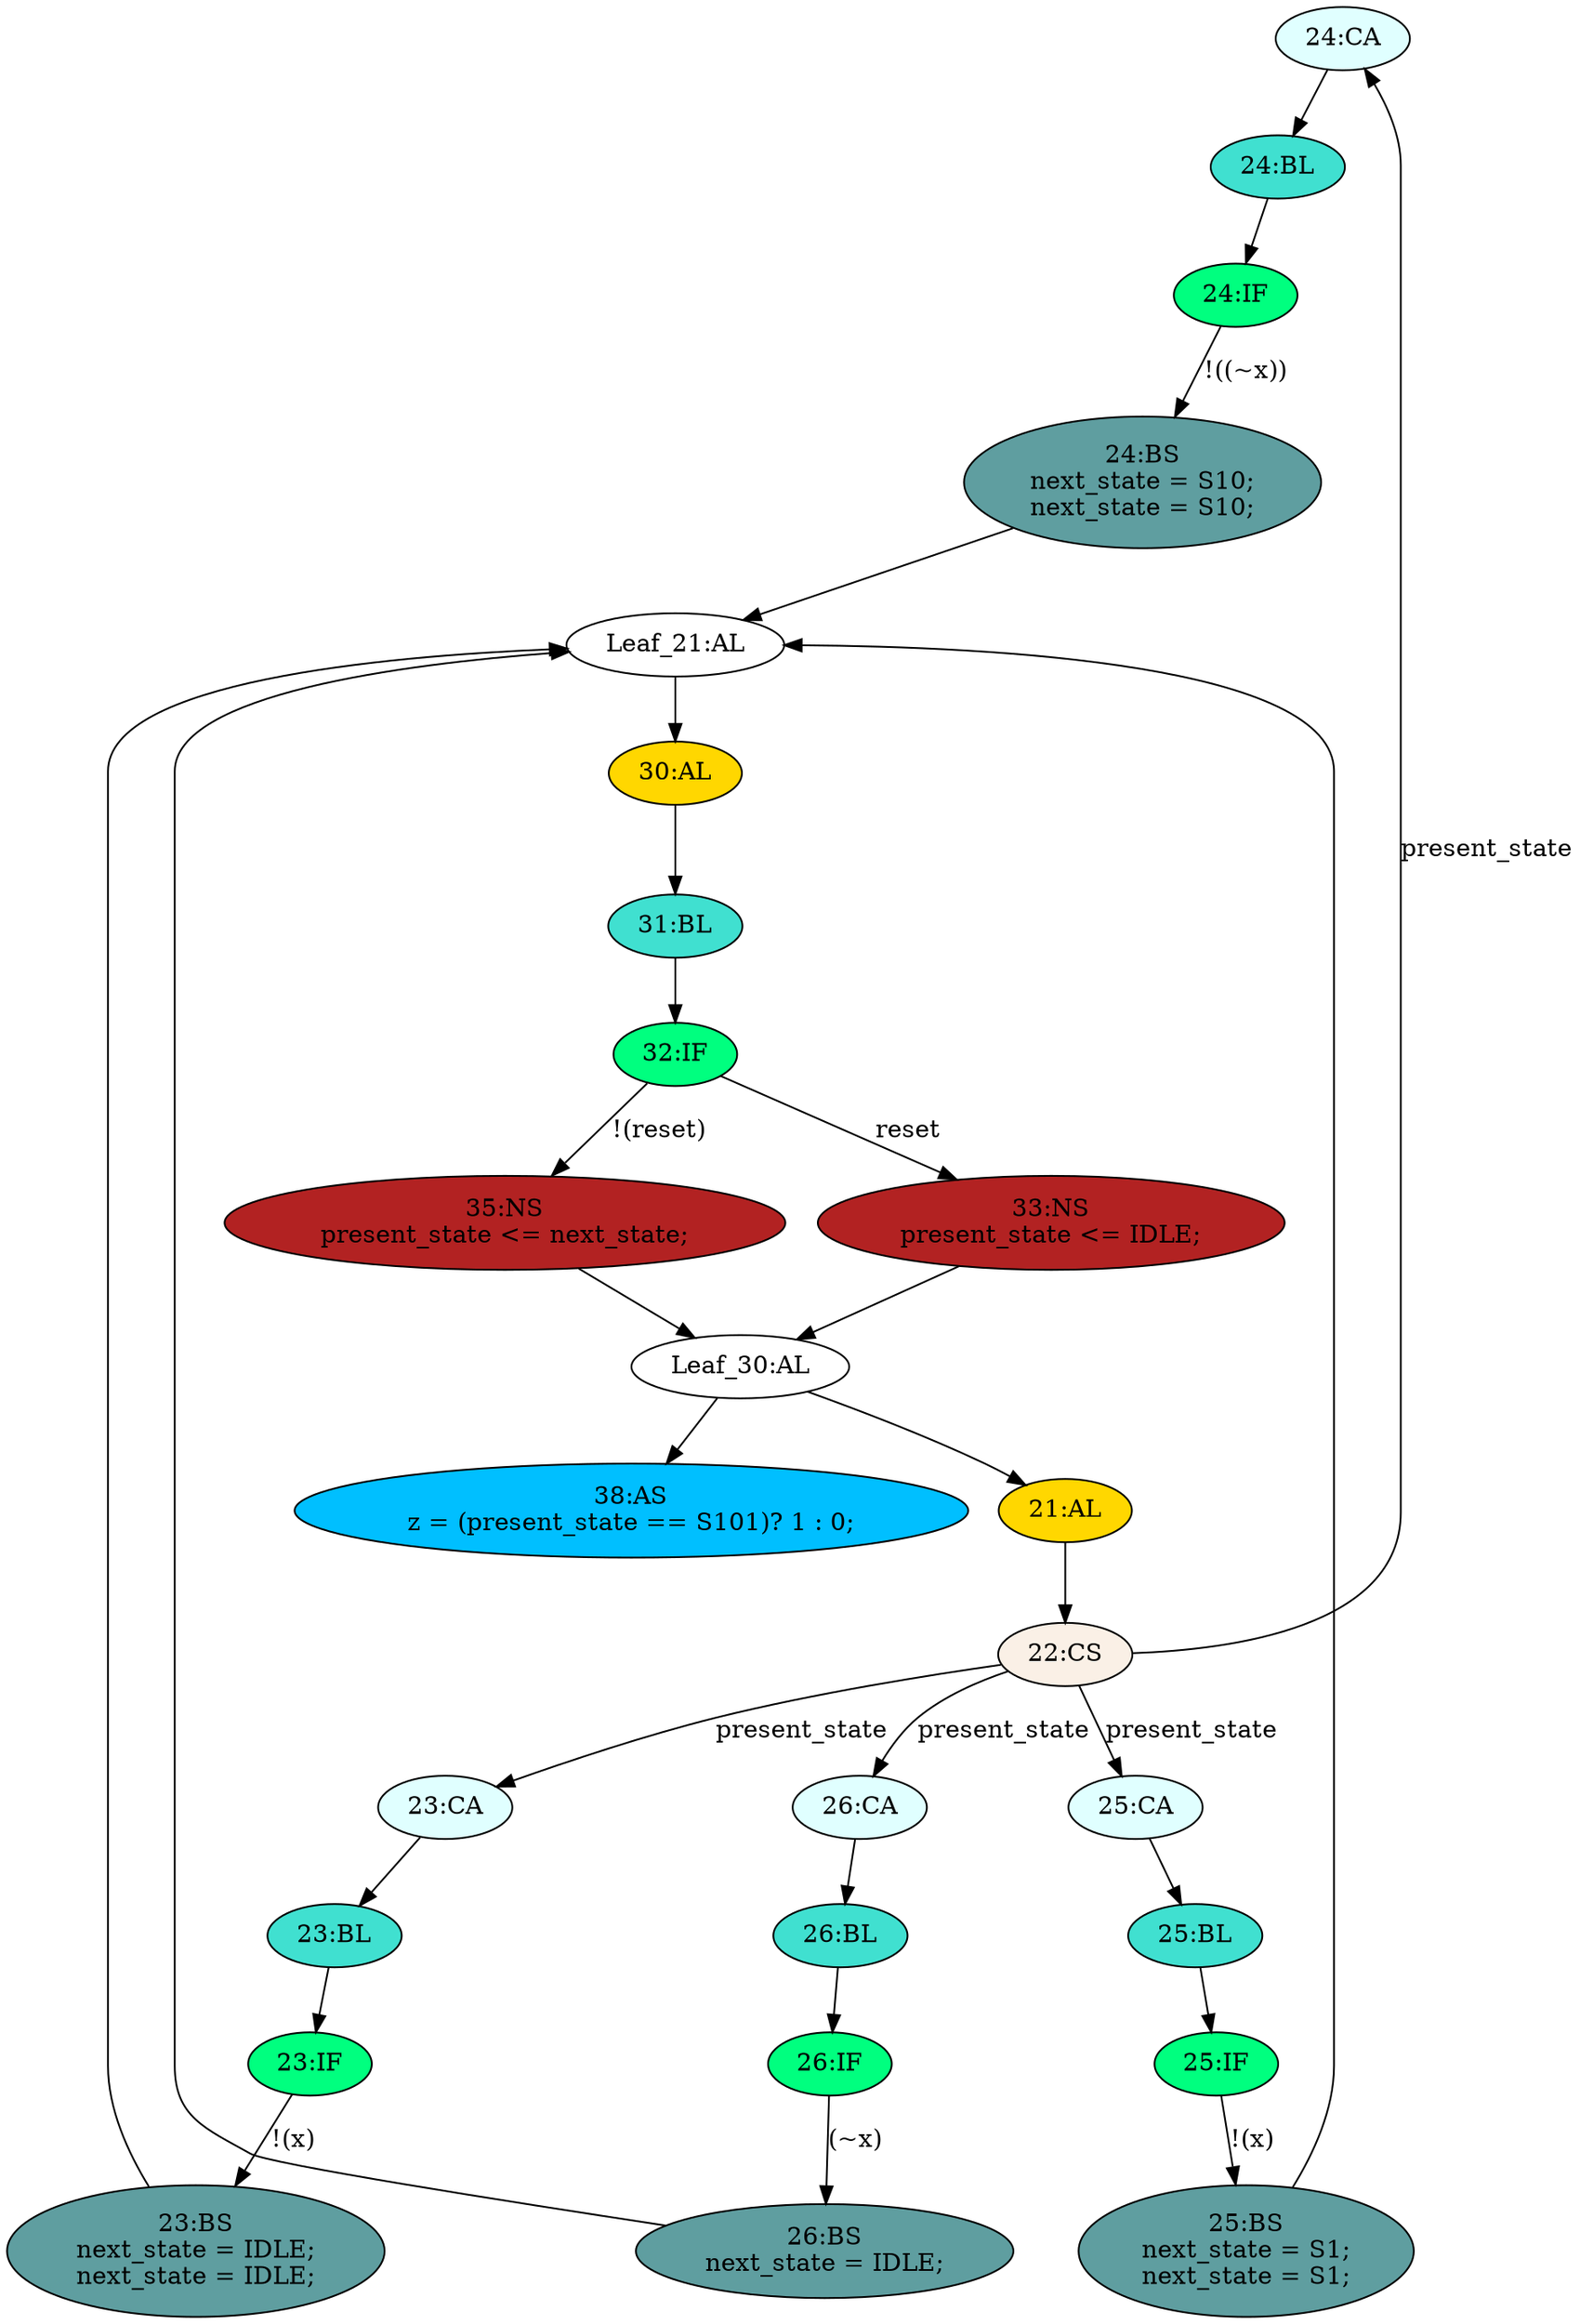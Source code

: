 strict digraph "compose( ,  )" {
	node [label="\N"];
	"24:CA"	[ast="<pyverilog.vparser.ast.Case object at 0x7f5043eb1250>",
		fillcolor=lightcyan,
		label="24:CA",
		statements="[]",
		style=filled,
		typ=Case];
	"24:BL"	[ast="<pyverilog.vparser.ast.Block object at 0x7f5043ebd4d0>",
		fillcolor=turquoise,
		label="24:BL",
		statements="[]",
		style=filled,
		typ=Block];
	"24:CA" -> "24:BL"	[cond="[]",
		lineno=None];
	"31:BL"	[ast="<pyverilog.vparser.ast.Block object at 0x7f5043b18990>",
		fillcolor=turquoise,
		label="31:BL",
		statements="[]",
		style=filled,
		typ=Block];
	"32:IF"	[ast="<pyverilog.vparser.ast.IfStatement object at 0x7f5043b189d0>",
		fillcolor=springgreen,
		label="32:IF",
		statements="[]",
		style=filled,
		typ=IfStatement];
	"31:BL" -> "32:IF"	[cond="[]",
		lineno=None];
	"30:AL"	[ast="<pyverilog.vparser.ast.Always object at 0x7f5043b184d0>",
		clk_sens=True,
		fillcolor=gold,
		label="30:AL",
		sens="['clk']",
		statements="[]",
		style=filled,
		typ=Always,
		use_var="['reset', 'next_state']"];
	"30:AL" -> "31:BL"	[cond="[]",
		lineno=None];
	"33:NS"	[ast="<pyverilog.vparser.ast.NonblockingSubstitution object at 0x7f5043b18fd0>",
		fillcolor=firebrick,
		label="33:NS
present_state <= IDLE;",
		statements="[<pyverilog.vparser.ast.NonblockingSubstitution object at 0x7f5043b18fd0>]",
		style=filled,
		typ=NonblockingSubstitution];
	"Leaf_30:AL"	[def_var="['present_state']",
		label="Leaf_30:AL"];
	"33:NS" -> "Leaf_30:AL"	[cond="[]",
		lineno=None];
	"24:IF"	[ast="<pyverilog.vparser.ast.IfStatement object at 0x7f5043ea6090>",
		fillcolor=springgreen,
		label="24:IF",
		statements="[]",
		style=filled,
		typ=IfStatement];
	"24:BS"	[ast="<pyverilog.vparser.ast.BlockingSubstitution object at 0x7f50442c1610>",
		fillcolor=cadetblue,
		label="24:BS
next_state = S10;
next_state = S10;",
		statements="[<pyverilog.vparser.ast.BlockingSubstitution object at 0x7f50442c1610>, <pyverilog.vparser.ast.BlockingSubstitution object at 0x7f50442c1610>]",
		style=filled,
		typ=BlockingSubstitution];
	"24:IF" -> "24:BS"	[cond="['x']",
		label="!((~x))",
		lineno=24];
	"23:BS"	[ast="<pyverilog.vparser.ast.BlockingSubstitution object at 0x7f5043ebdc50>",
		fillcolor=cadetblue,
		label="23:BS
next_state = IDLE;
next_state = IDLE;",
		statements="[<pyverilog.vparser.ast.BlockingSubstitution object at 0x7f5043ebdc50>, <pyverilog.vparser.ast.BlockingSubstitution object at 0x7f5043ebdc50>]",
		style=filled,
		typ=BlockingSubstitution];
	"Leaf_21:AL"	[def_var="['next_state']",
		label="Leaf_21:AL"];
	"23:BS" -> "Leaf_21:AL"	[cond="[]",
		lineno=None];
	"25:BS"	[ast="<pyverilog.vparser.ast.BlockingSubstitution object at 0x7f5043ec6550>",
		fillcolor=cadetblue,
		label="25:BS
next_state = S1;
next_state = S1;",
		statements="[<pyverilog.vparser.ast.BlockingSubstitution object at 0x7f5043ec6550>, <pyverilog.vparser.ast.BlockingSubstitution object at 0x7f5043ec6550>]",
		style=filled,
		typ=BlockingSubstitution];
	"25:BS" -> "Leaf_21:AL"	[cond="[]",
		lineno=None];
	"26:BL"	[ast="<pyverilog.vparser.ast.Block object at 0x7f5043b18a10>",
		fillcolor=turquoise,
		label="26:BL",
		statements="[]",
		style=filled,
		typ=Block];
	"26:IF"	[ast="<pyverilog.vparser.ast.IfStatement object at 0x7f5043b18350>",
		fillcolor=springgreen,
		label="26:IF",
		statements="[]",
		style=filled,
		typ=IfStatement];
	"26:BL" -> "26:IF"	[cond="[]",
		lineno=None];
	"38:AS"	[ast="<pyverilog.vparser.ast.Assign object at 0x7f5043b18ed0>",
		def_var="['z']",
		fillcolor=deepskyblue,
		label="38:AS
z = (present_state == S101)? 1 : 0;",
		statements="[]",
		style=filled,
		typ=Assign,
		use_var="['present_state']"];
	"Leaf_30:AL" -> "38:AS";
	"21:AL"	[ast="<pyverilog.vparser.ast.Always object at 0x7f5043ea3610>",
		clk_sens=False,
		fillcolor=gold,
		label="21:AL",
		sens="['present_state']",
		statements="[]",
		style=filled,
		typ=Always,
		use_var="['x', 'present_state']"];
	"Leaf_30:AL" -> "21:AL";
	"26:BS"	[ast="<pyverilog.vparser.ast.BlockingSubstitution object at 0x7f5043b18610>",
		fillcolor=cadetblue,
		label="26:BS
next_state = IDLE;",
		statements="[<pyverilog.vparser.ast.BlockingSubstitution object at 0x7f5043b18610>]",
		style=filled,
		typ=BlockingSubstitution];
	"26:BS" -> "Leaf_21:AL"	[cond="[]",
		lineno=None];
	"25:BL"	[ast="<pyverilog.vparser.ast.Block object at 0x7f5047dc5d10>",
		fillcolor=turquoise,
		label="25:BL",
		statements="[]",
		style=filled,
		typ=Block];
	"25:IF"	[ast="<pyverilog.vparser.ast.IfStatement object at 0x7f5043f2a310>",
		fillcolor=springgreen,
		label="25:IF",
		statements="[]",
		style=filled,
		typ=IfStatement];
	"25:BL" -> "25:IF"	[cond="[]",
		lineno=None];
	"23:BL"	[ast="<pyverilog.vparser.ast.Block object at 0x7f5043e4e290>",
		fillcolor=turquoise,
		label="23:BL",
		statements="[]",
		style=filled,
		typ=Block];
	"23:IF"	[ast="<pyverilog.vparser.ast.IfStatement object at 0x7f5043eb1050>",
		fillcolor=springgreen,
		label="23:IF",
		statements="[]",
		style=filled,
		typ=IfStatement];
	"23:BL" -> "23:IF"	[cond="[]",
		lineno=None];
	"Leaf_21:AL" -> "30:AL";
	"35:NS"	[ast="<pyverilog.vparser.ast.NonblockingSubstitution object at 0x7f5043b18650>",
		fillcolor=firebrick,
		label="35:NS
present_state <= next_state;",
		statements="[<pyverilog.vparser.ast.NonblockingSubstitution object at 0x7f5043b18650>]",
		style=filled,
		typ=NonblockingSubstitution];
	"35:NS" -> "Leaf_30:AL"	[cond="[]",
		lineno=None];
	"24:BL" -> "24:IF"	[cond="[]",
		lineno=None];
	"22:CS"	[ast="<pyverilog.vparser.ast.CaseStatement object at 0x7f50457a8ad0>",
		fillcolor=linen,
		label="22:CS",
		statements="[]",
		style=filled,
		typ=CaseStatement];
	"21:AL" -> "22:CS"	[cond="[]",
		lineno=None];
	"25:IF" -> "25:BS"	[cond="['x']",
		label="!(x)",
		lineno=25];
	"24:BS" -> "Leaf_21:AL"	[cond="[]",
		lineno=None];
	"22:CS" -> "24:CA"	[cond="['present_state']",
		label=present_state,
		lineno=22];
	"26:CA"	[ast="<pyverilog.vparser.ast.Case object at 0x7f5043ec6510>",
		fillcolor=lightcyan,
		label="26:CA",
		statements="[]",
		style=filled,
		typ=Case];
	"22:CS" -> "26:CA"	[cond="['present_state']",
		label=present_state,
		lineno=22];
	"25:CA"	[ast="<pyverilog.vparser.ast.Case object at 0x7f5043ea6750>",
		fillcolor=lightcyan,
		label="25:CA",
		statements="[]",
		style=filled,
		typ=Case];
	"22:CS" -> "25:CA"	[cond="['present_state']",
		label=present_state,
		lineno=22];
	"23:CA"	[ast="<pyverilog.vparser.ast.Case object at 0x7f5043ea3e10>",
		fillcolor=lightcyan,
		label="23:CA",
		statements="[]",
		style=filled,
		typ=Case];
	"22:CS" -> "23:CA"	[cond="['present_state']",
		label=present_state,
		lineno=22];
	"26:IF" -> "26:BS"	[cond="['x']",
		label="(~x)",
		lineno=26];
	"23:IF" -> "23:BS"	[cond="['x']",
		label="!(x)",
		lineno=23];
	"26:CA" -> "26:BL"	[cond="[]",
		lineno=None];
	"25:CA" -> "25:BL"	[cond="[]",
		lineno=None];
	"32:IF" -> "33:NS"	[cond="['reset']",
		label=reset,
		lineno=32];
	"32:IF" -> "35:NS"	[cond="['reset']",
		label="!(reset)",
		lineno=32];
	"23:CA" -> "23:BL"	[cond="[]",
		lineno=None];
}

